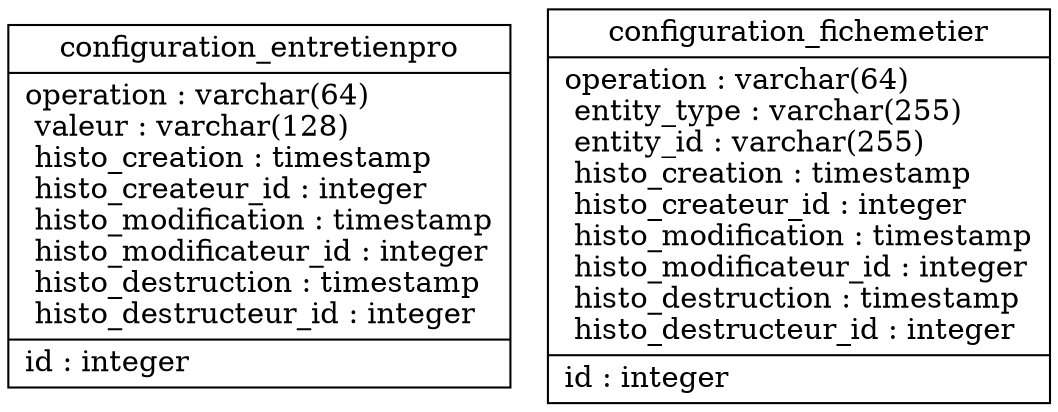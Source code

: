 digraph "configuration_entretienpro" {

splines  = ortho;
fontname = "Inconsolata";

node [colorscheme = ylgnbu4];
edge [colorscheme = dark28, dir = both];

configuration_entretienpro [shape = record, label = "{ configuration_entretienpro |  operation : varchar(64)\l  valeur : varchar(128)\l  histo_creation : timestamp\l  histo_createur_id : integer\l  histo_modification : timestamp\l  histo_modificateur_id : integer\l  histo_destruction : timestamp\l  histo_destructeur_id : integer\l| id : integer\l }"];
configuration_fichemetier  [shape = record, label = "{ configuration_fichemetier |  operation : varchar(64)\l  entity_type : varchar(255)\l  entity_id : varchar(255)\l  histo_creation : timestamp\l  histo_createur_id : integer\l  histo_modification : timestamp\l  histo_modificateur_id : integer\l  histo_destruction : timestamp\l  histo_destructeur_id : integer\l| id : integer\l }"];


}
